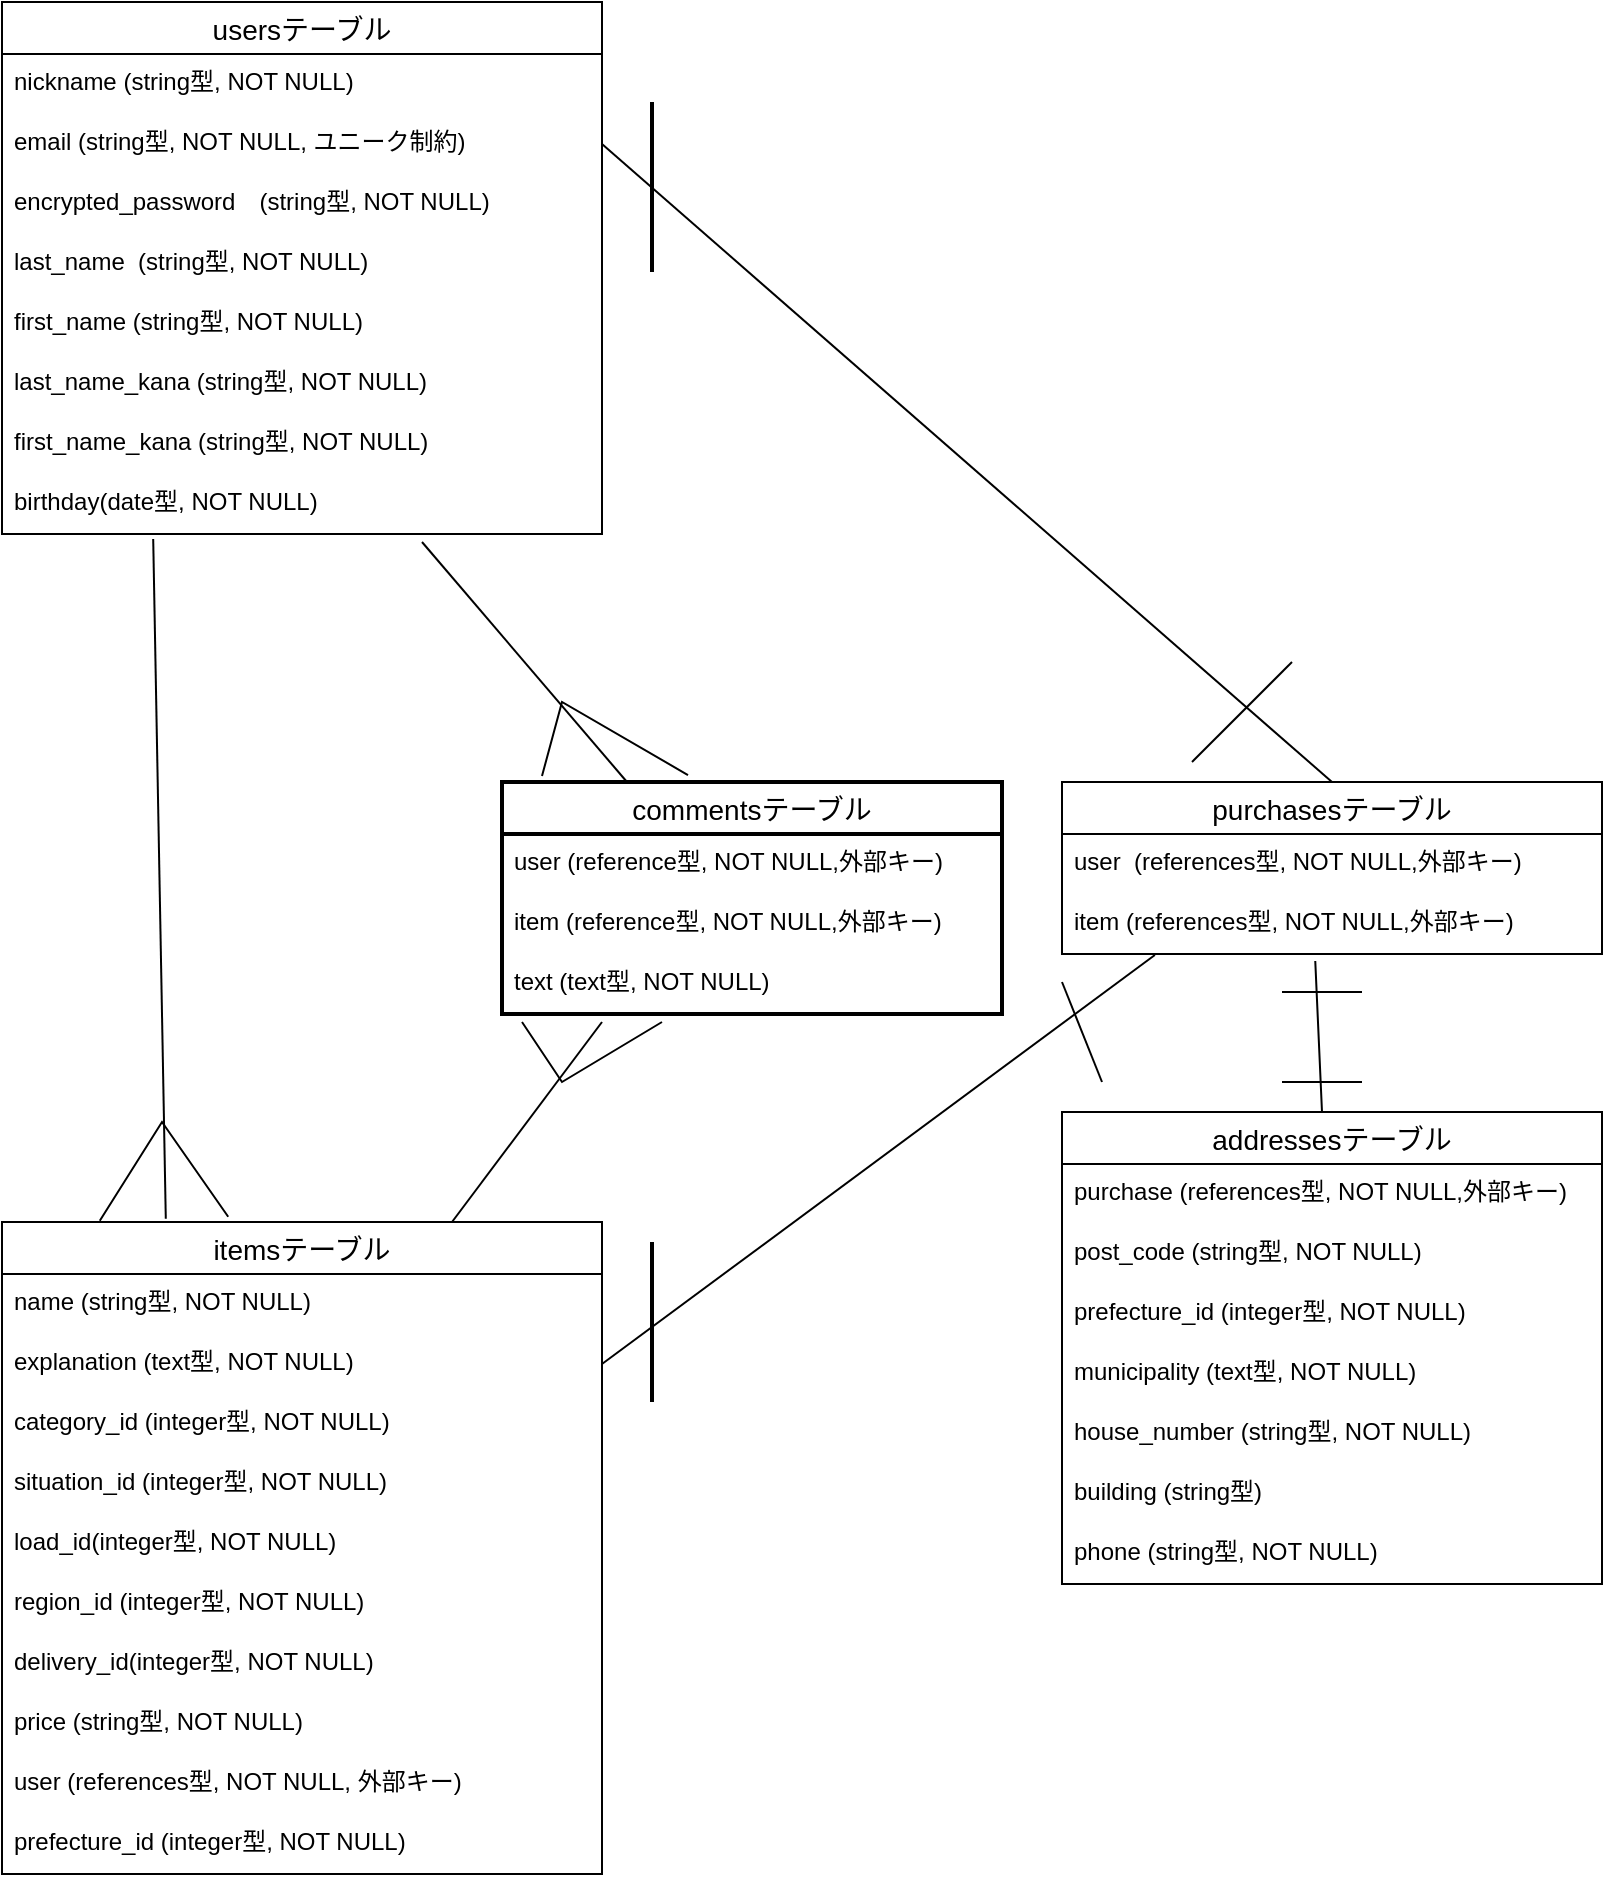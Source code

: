 <mxfile>
    <diagram id="akvXtbyhUwWQ8eH8W-J2" name="ページ1">
        <mxGraphModel dx="1172" dy="984" grid="1" gridSize="10" guides="1" tooltips="1" connect="1" arrows="0" fold="1" page="1" pageScale="1" pageWidth="827" pageHeight="1169" math="0" shadow="0">
            <root>
                <mxCell id="0"/>
                <mxCell id="1" parent="0"/>
                <mxCell id="7" value="usersテーブル" style="swimlane;fontStyle=0;childLayout=stackLayout;horizontal=1;startSize=26;horizontalStack=0;resizeParent=1;resizeParentMax=0;resizeLast=0;collapsible=1;marginBottom=0;align=center;fontSize=14;fontFamily=Helvetica;fontColor=default;fillColor=none;gradientColor=none;rounded=0;" parent="1" vertex="1">
                    <mxGeometry x="10" y="30" width="300" height="266" as="geometry"/>
                </mxCell>
                <mxCell id="8" value="nickname (string型, NOT NULL)&#10;" style="text;strokeColor=none;fillColor=none;spacingLeft=4;spacingRight=4;overflow=hidden;rotatable=0;points=[[0,0.5],[1,0.5]];portConstraint=eastwest;fontSize=12;fontFamily=Helvetica;fontColor=default;rounded=0;" parent="7" vertex="1">
                    <mxGeometry y="26" width="300" height="30" as="geometry"/>
                </mxCell>
                <mxCell id="9" value="email (string型, NOT NULL, ユニーク制約)" style="text;strokeColor=none;fillColor=none;spacingLeft=4;spacingRight=4;overflow=hidden;rotatable=0;points=[[0,0.5],[1,0.5]];portConstraint=eastwest;fontSize=12;fontFamily=Helvetica;fontColor=default;rounded=0;" parent="7" vertex="1">
                    <mxGeometry y="56" width="300" height="30" as="geometry"/>
                </mxCell>
                <mxCell id="10" value="encrypted_password　(string型, NOT NULL)" style="text;strokeColor=none;fillColor=none;spacingLeft=4;spacingRight=4;overflow=hidden;rotatable=0;points=[[0,0.5],[1,0.5]];portConstraint=eastwest;fontSize=12;fontFamily=Helvetica;fontColor=default;rounded=0;" parent="7" vertex="1">
                    <mxGeometry y="86" width="300" height="30" as="geometry"/>
                </mxCell>
                <mxCell id="12" value="last_name  (string型, NOT NULL)" style="text;strokeColor=none;fillColor=none;spacingLeft=4;spacingRight=4;overflow=hidden;rotatable=0;points=[[0,0.5],[1,0.5]];portConstraint=eastwest;fontSize=12;fontFamily=Helvetica;fontColor=default;rounded=0;" parent="7" vertex="1">
                    <mxGeometry y="116" width="300" height="30" as="geometry"/>
                </mxCell>
                <mxCell id="11" value="first_name (string型, NOT NULL)&#10;" style="text;strokeColor=none;fillColor=none;spacingLeft=4;spacingRight=4;overflow=hidden;rotatable=0;points=[[0,0.5],[1,0.5]];portConstraint=eastwest;fontSize=12;fontFamily=Helvetica;fontColor=default;rounded=0;" parent="7" vertex="1">
                    <mxGeometry y="146" width="300" height="30" as="geometry"/>
                </mxCell>
                <mxCell id="15" value="last_name_kana (string型, NOT NULL)" style="text;strokeColor=none;fillColor=none;spacingLeft=4;spacingRight=4;overflow=hidden;rotatable=0;points=[[0,0.5],[1,0.5]];portConstraint=eastwest;fontSize=12;fontFamily=Helvetica;fontColor=default;rounded=0;" parent="7" vertex="1">
                    <mxGeometry y="176" width="300" height="30" as="geometry"/>
                </mxCell>
                <mxCell id="14" value="first_name_kana (string型, NOT NULL)" style="text;strokeColor=none;fillColor=none;spacingLeft=4;spacingRight=4;overflow=hidden;rotatable=0;points=[[0,0.5],[1,0.5]];portConstraint=eastwest;fontSize=12;fontFamily=Helvetica;fontColor=default;rounded=0;" parent="7" vertex="1">
                    <mxGeometry y="206" width="300" height="30" as="geometry"/>
                </mxCell>
                <mxCell id="17" value="birthday(date型, NOT NULL)" style="text;strokeColor=none;fillColor=none;spacingLeft=4;spacingRight=4;overflow=hidden;rotatable=0;points=[[0,0.5],[1,0.5]];portConstraint=eastwest;fontSize=12;fontFamily=Helvetica;fontColor=default;rounded=0;" parent="7" vertex="1">
                    <mxGeometry y="236" width="300" height="30" as="geometry"/>
                </mxCell>
                <mxCell id="127" style="edgeStyle=none;html=1;exitX=0.273;exitY=-0.005;exitDx=0;exitDy=0;strokeColor=default;startArrow=none;startFill=0;endArrow=none;endFill=0;exitPerimeter=0;rounded=0;entryX=0.252;entryY=1.083;entryDx=0;entryDy=0;entryPerimeter=0;" parent="1" source="21" target="17" edge="1">
                    <mxGeometry relative="1" as="geometry">
                        <mxPoint x="90" y="370" as="targetPoint"/>
                    </mxGeometry>
                </mxCell>
                <mxCell id="128" style="edgeStyle=none;html=1;exitX=0.75;exitY=0;exitDx=0;exitDy=0;strokeColor=default;startArrow=none;startFill=0;endArrow=none;endFill=0;rounded=0;" parent="1" source="21" edge="1">
                    <mxGeometry relative="1" as="geometry">
                        <mxPoint x="310" y="540" as="targetPoint"/>
                    </mxGeometry>
                </mxCell>
                <mxCell id="21" value="itemsテーブル" style="swimlane;fontStyle=0;childLayout=stackLayout;horizontal=1;startSize=26;horizontalStack=0;resizeParent=1;resizeParentMax=0;resizeLast=0;collapsible=1;marginBottom=0;align=center;fontSize=14;fontFamily=Helvetica;fontColor=default;fillColor=none;gradientColor=none;rounded=0;" parent="1" vertex="1">
                    <mxGeometry x="10" y="640" width="300" height="326" as="geometry"/>
                </mxCell>
                <mxCell id="22" value="name (string型, NOT NULL)    " style="text;strokeColor=none;fillColor=none;spacingLeft=4;spacingRight=4;overflow=hidden;rotatable=0;points=[[0,0.5],[1,0.5]];portConstraint=eastwest;fontSize=12;fontFamily=Helvetica;fontColor=default;rounded=0;" parent="21" vertex="1">
                    <mxGeometry y="26" width="300" height="30" as="geometry"/>
                </mxCell>
                <mxCell id="23" value="explanation (text型, NOT NULL)" style="text;strokeColor=none;fillColor=none;spacingLeft=4;spacingRight=4;overflow=hidden;rotatable=0;points=[[0,0.5],[1,0.5]];portConstraint=eastwest;fontSize=12;fontFamily=Helvetica;fontColor=default;rounded=0;" parent="21" vertex="1">
                    <mxGeometry y="56" width="300" height="30" as="geometry"/>
                </mxCell>
                <mxCell id="25" value="category_id (integer型, NOT NULL)" style="text;strokeColor=none;fillColor=none;spacingLeft=4;spacingRight=4;overflow=hidden;rotatable=0;points=[[0,0.5],[1,0.5]];portConstraint=eastwest;fontSize=12;fontFamily=Helvetica;fontColor=default;rounded=0;" parent="21" vertex="1">
                    <mxGeometry y="86" width="300" height="30" as="geometry"/>
                </mxCell>
                <mxCell id="24" value="situation_id (integer型, NOT NULL)" style="text;strokeColor=none;fillColor=none;spacingLeft=4;spacingRight=4;overflow=hidden;rotatable=0;points=[[0,0.5],[1,0.5]];portConstraint=eastwest;fontSize=12;fontFamily=Helvetica;fontColor=default;rounded=0;" parent="21" vertex="1">
                    <mxGeometry y="116" width="300" height="30" as="geometry"/>
                </mxCell>
                <mxCell id="26" value="load_id(integer型, NOT NULL)" style="text;strokeColor=none;fillColor=none;spacingLeft=4;spacingRight=4;overflow=hidden;rotatable=0;points=[[0,0.5],[1,0.5]];portConstraint=eastwest;fontSize=12;fontFamily=Helvetica;fontColor=default;rounded=0;" parent="21" vertex="1">
                    <mxGeometry y="146" width="300" height="30" as="geometry"/>
                </mxCell>
                <mxCell id="27" value="region_id (integer型, NOT NULL)" style="text;strokeColor=none;fillColor=none;spacingLeft=4;spacingRight=4;overflow=hidden;rotatable=0;points=[[0,0.5],[1,0.5]];portConstraint=eastwest;fontSize=12;fontFamily=Helvetica;fontColor=default;rounded=0;" parent="21" vertex="1">
                    <mxGeometry y="176" width="300" height="30" as="geometry"/>
                </mxCell>
                <mxCell id="28" value="delivery_id(integer型, NOT NULL)" style="text;strokeColor=none;fillColor=none;spacingLeft=4;spacingRight=4;overflow=hidden;rotatable=0;points=[[0,0.5],[1,0.5]];portConstraint=eastwest;fontSize=12;fontFamily=Helvetica;fontColor=default;rounded=0;" parent="21" vertex="1">
                    <mxGeometry y="206" width="300" height="30" as="geometry"/>
                </mxCell>
                <mxCell id="29" value="price (string型, NOT NULL)" style="text;strokeColor=none;fillColor=none;spacingLeft=4;spacingRight=4;overflow=hidden;rotatable=0;points=[[0,0.5],[1,0.5]];portConstraint=eastwest;fontSize=12;fontFamily=Helvetica;fontColor=default;rounded=0;" parent="21" vertex="1">
                    <mxGeometry y="236" width="300" height="30" as="geometry"/>
                </mxCell>
                <mxCell id="32" value="user (references型, NOT NULL, 外部キー)" style="text;strokeColor=none;fillColor=none;spacingLeft=4;spacingRight=4;overflow=hidden;rotatable=0;points=[[0,0.5],[1,0.5]];portConstraint=eastwest;fontSize=12;fontFamily=Helvetica;fontColor=default;rounded=0;" parent="21" vertex="1">
                    <mxGeometry y="266" width="300" height="30" as="geometry"/>
                </mxCell>
                <mxCell id="136" value="prefecture_id (integer型, NOT NULL)" style="text;strokeColor=none;fillColor=none;spacingLeft=4;spacingRight=4;overflow=hidden;rotatable=0;points=[[0,0.5],[1,0.5]];portConstraint=eastwest;fontSize=12;" vertex="1" parent="21">
                    <mxGeometry y="296" width="300" height="30" as="geometry"/>
                </mxCell>
                <mxCell id="33" value="purchasesテーブル" style="swimlane;fontStyle=0;childLayout=stackLayout;horizontal=1;startSize=26;horizontalStack=0;resizeParent=1;resizeParentMax=0;resizeLast=0;collapsible=1;marginBottom=0;align=center;fontSize=14;fontFamily=Helvetica;fontColor=default;fillColor=none;gradientColor=none;rounded=0;" parent="1" vertex="1">
                    <mxGeometry x="540" y="420" width="270" height="86" as="geometry"/>
                </mxCell>
                <mxCell id="34" value="user  (references型, NOT NULL,外部キー)" style="text;strokeColor=none;fillColor=none;spacingLeft=4;spacingRight=4;overflow=hidden;rotatable=0;points=[[0,0.5],[1,0.5]];portConstraint=eastwest;fontSize=12;fontFamily=Helvetica;fontColor=default;rounded=0;" parent="33" vertex="1">
                    <mxGeometry y="26" width="270" height="30" as="geometry"/>
                </mxCell>
                <mxCell id="35" value="item (references型, NOT NULL,外部キー)" style="text;strokeColor=none;fillColor=none;spacingLeft=4;spacingRight=4;overflow=hidden;rotatable=0;points=[[0,0.5],[1,0.5]];portConstraint=eastwest;fontSize=12;fontFamily=Helvetica;fontColor=default;rounded=0;" parent="33" vertex="1">
                    <mxGeometry y="56" width="270" height="30" as="geometry"/>
                </mxCell>
                <mxCell id="120" style="edgeStyle=none;html=1;exitX=0.5;exitY=0;exitDx=0;exitDy=0;entryX=0.469;entryY=1.117;entryDx=0;entryDy=0;entryPerimeter=0;strokeColor=default;startArrow=none;startFill=0;endArrow=none;endFill=0;rounded=0;" parent="1" source="41" target="35" edge="1">
                    <mxGeometry relative="1" as="geometry">
                        <mxPoint x="669.87" y="530" as="targetPoint"/>
                        <Array as="points">
                            <mxPoint x="670" y="585"/>
                        </Array>
                    </mxGeometry>
                </mxCell>
                <mxCell id="41" value="addressesテーブル" style="swimlane;fontStyle=0;childLayout=stackLayout;horizontal=1;startSize=26;horizontalStack=0;resizeParent=1;resizeParentMax=0;resizeLast=0;collapsible=1;marginBottom=0;align=center;fontSize=14;fontFamily=Helvetica;fontColor=default;fillColor=none;gradientColor=none;rounded=0;" parent="1" vertex="1">
                    <mxGeometry x="540" y="585" width="270" height="236" as="geometry"/>
                </mxCell>
                <mxCell id="114" value="purchase (references型, NOT NULL,外部キー)" style="text;strokeColor=none;fillColor=none;spacingLeft=4;spacingRight=4;overflow=hidden;rotatable=0;points=[[0,0.5],[1,0.5]];portConstraint=eastwest;fontSize=12;rounded=0;" parent="41" vertex="1">
                    <mxGeometry y="26" width="270" height="30" as="geometry"/>
                </mxCell>
                <mxCell id="42" value="post_code (string型, NOT NULL)" style="text;strokeColor=none;fillColor=none;spacingLeft=4;spacingRight=4;overflow=hidden;rotatable=0;points=[[0,0.5],[1,0.5]];portConstraint=eastwest;fontSize=12;fontFamily=Helvetica;fontColor=default;rounded=0;" parent="41" vertex="1">
                    <mxGeometry y="56" width="270" height="30" as="geometry"/>
                </mxCell>
                <mxCell id="43" value="prefecture_id (integer型, NOT NULL)" style="text;strokeColor=none;fillColor=none;spacingLeft=4;spacingRight=4;overflow=hidden;rotatable=0;points=[[0,0.5],[1,0.5]];portConstraint=eastwest;fontSize=12;fontFamily=Helvetica;fontColor=default;rounded=0;" parent="41" vertex="1">
                    <mxGeometry y="86" width="270" height="30" as="geometry"/>
                </mxCell>
                <mxCell id="44" value="municipality (text型, NOT NULL)" style="text;strokeColor=none;fillColor=none;spacingLeft=4;spacingRight=4;overflow=hidden;rotatable=0;points=[[0,0.5],[1,0.5]];portConstraint=eastwest;fontSize=12;fontFamily=Helvetica;fontColor=default;rounded=0;" parent="41" vertex="1">
                    <mxGeometry y="116" width="270" height="30" as="geometry"/>
                </mxCell>
                <mxCell id="45" value="house_number (string型, NOT NULL)" style="text;strokeColor=none;fillColor=none;spacingLeft=4;spacingRight=4;overflow=hidden;rotatable=0;points=[[0,0.5],[1,0.5]];portConstraint=eastwest;fontSize=12;fontFamily=Helvetica;fontColor=default;rounded=0;" parent="41" vertex="1">
                    <mxGeometry y="146" width="270" height="30" as="geometry"/>
                </mxCell>
                <mxCell id="46" value="building (string型)" style="text;strokeColor=none;fillColor=none;spacingLeft=4;spacingRight=4;overflow=hidden;rotatable=0;points=[[0,0.5],[1,0.5]];portConstraint=eastwest;fontSize=12;fontFamily=Helvetica;fontColor=default;rounded=0;" parent="41" vertex="1">
                    <mxGeometry y="176" width="270" height="30" as="geometry"/>
                </mxCell>
                <mxCell id="47" value="phone (string型, NOT NULL)" style="text;strokeColor=none;fillColor=none;spacingLeft=4;spacingRight=4;overflow=hidden;rotatable=0;points=[[0,0.5],[1,0.5]];portConstraint=eastwest;fontSize=12;fontFamily=Helvetica;fontColor=default;rounded=0;" parent="41" vertex="1">
                    <mxGeometry y="206" width="270" height="30" as="geometry"/>
                </mxCell>
                <mxCell id="59" value="" style="line;strokeWidth=1;rotatable=0;dashed=0;labelPosition=right;align=left;verticalAlign=middle;spacingTop=0;spacingLeft=6;points=[];portConstraint=eastwest;fontFamily=Helvetica;fontSize=12;fontColor=default;fillColor=none;gradientColor=none;rounded=0;" parent="1" vertex="1">
                    <mxGeometry x="650" y="520" width="40" height="10" as="geometry"/>
                </mxCell>
                <mxCell id="72" value="" style="line;strokeWidth=2;html=1;fontFamily=Helvetica;fontSize=12;fontColor=default;fillColor=none;gradientColor=none;direction=south;rounded=0;" parent="1" vertex="1">
                    <mxGeometry x="330" y="80" width="10" height="85" as="geometry"/>
                </mxCell>
                <mxCell id="73" value="" style="line;strokeWidth=2;html=1;fontFamily=Helvetica;fontSize=12;fontColor=default;fillColor=none;gradientColor=none;direction=south;rounded=0;" parent="1" vertex="1">
                    <mxGeometry x="330" y="650" width="10" height="80" as="geometry"/>
                </mxCell>
                <mxCell id="95" style="edgeStyle=none;html=1;exitX=1;exitY=0.5;exitDx=0;exitDy=0;entryX=0.037;entryY=0.833;entryDx=0;entryDy=0;entryPerimeter=0;fontFamily=Helvetica;fontSize=12;fontColor=default;strokeColor=none;rounded=0;" parent="1" source="26" target="46" edge="1">
                    <mxGeometry relative="1" as="geometry"/>
                </mxCell>
                <mxCell id="113" style="edgeStyle=none;html=1;exitX=1;exitY=0.5;exitDx=0;exitDy=0;entryX=0.004;entryY=0.217;entryDx=0;entryDy=0;entryPerimeter=0;startArrow=none;startFill=0;rounded=0;strokeColor=none;" parent="1" source="27" target="47" edge="1">
                    <mxGeometry relative="1" as="geometry"/>
                </mxCell>
                <mxCell id="116" style="edgeStyle=none;html=1;exitX=1;exitY=0.5;exitDx=0;exitDy=0;strokeColor=default;startArrow=none;startFill=0;endArrow=none;endFill=0;rounded=0;entryX=0.172;entryY=1.017;entryDx=0;entryDy=0;entryPerimeter=0;" parent="1" source="23" target="35" edge="1">
                    <mxGeometry relative="1" as="geometry">
                        <mxPoint x="580" y="540" as="targetPoint"/>
                    </mxGeometry>
                </mxCell>
                <mxCell id="118" style="edgeStyle=none;html=1;exitX=1;exitY=0.5;exitDx=0;exitDy=0;entryX=0.5;entryY=0;entryDx=0;entryDy=0;strokeColor=default;startArrow=none;startFill=0;endArrow=none;endFill=0;rounded=0;" parent="1" source="9" target="33" edge="1">
                    <mxGeometry relative="1" as="geometry"/>
                </mxCell>
                <mxCell id="122" value="" style="endArrow=none;html=1;strokeColor=default;rounded=0;" parent="1" edge="1">
                    <mxGeometry width="50" height="50" relative="1" as="geometry">
                        <mxPoint x="650" y="570" as="sourcePoint"/>
                        <mxPoint x="690" y="570" as="targetPoint"/>
                        <Array as="points">
                            <mxPoint x="670" y="570"/>
                        </Array>
                    </mxGeometry>
                </mxCell>
                <mxCell id="129" style="edgeStyle=none;html=1;exitX=0.25;exitY=0;exitDx=0;exitDy=0;strokeColor=default;startArrow=none;startFill=0;endArrow=none;endFill=0;rounded=0;entryX=0.7;entryY=1.133;entryDx=0;entryDy=0;entryPerimeter=0;" parent="1" source="123" target="17" edge="1">
                    <mxGeometry relative="1" as="geometry">
                        <mxPoint x="250" y="330" as="targetPoint"/>
                    </mxGeometry>
                </mxCell>
                <mxCell id="123" value="commentsテーブル" style="swimlane;fontStyle=0;childLayout=stackLayout;horizontal=1;startSize=26;horizontalStack=0;resizeParent=1;resizeParentMax=0;resizeLast=0;collapsible=1;marginBottom=0;align=center;fontSize=14;strokeWidth=2;rounded=0;" parent="1" vertex="1">
                    <mxGeometry x="260" y="420" width="250" height="116" as="geometry"/>
                </mxCell>
                <mxCell id="124" value="user (reference型, NOT NULL,外部キー)" style="text;strokeColor=none;fillColor=none;spacingLeft=4;spacingRight=4;overflow=hidden;rotatable=0;points=[[0,0.5],[1,0.5]];portConstraint=eastwest;fontSize=12;strokeWidth=2;rounded=0;" parent="123" vertex="1">
                    <mxGeometry y="26" width="250" height="30" as="geometry"/>
                </mxCell>
                <mxCell id="125" value="item (reference型, NOT NULL,外部キー)" style="text;strokeColor=none;fillColor=none;spacingLeft=4;spacingRight=4;overflow=hidden;rotatable=0;points=[[0,0.5],[1,0.5]];portConstraint=eastwest;fontSize=12;strokeWidth=2;rounded=0;" parent="123" vertex="1">
                    <mxGeometry y="56" width="250" height="30" as="geometry"/>
                </mxCell>
                <mxCell id="126" value="text (text型, NOT NULL)" style="text;strokeColor=none;fillColor=none;spacingLeft=4;spacingRight=4;overflow=hidden;rotatable=0;points=[[0,0.5],[1,0.5]];portConstraint=eastwest;fontSize=12;strokeWidth=2;rounded=0;" parent="123" vertex="1">
                    <mxGeometry y="86" width="250" height="30" as="geometry"/>
                </mxCell>
                <mxCell id="130" value="" style="endArrow=none;html=1;strokeColor=default;entryX=0.372;entryY=-0.03;entryDx=0;entryDy=0;entryPerimeter=0;rounded=0;" parent="1" target="123" edge="1">
                    <mxGeometry width="50" height="50" relative="1" as="geometry">
                        <mxPoint x="280" y="417" as="sourcePoint"/>
                        <mxPoint x="320" y="370" as="targetPoint"/>
                        <Array as="points">
                            <mxPoint x="290" y="380"/>
                        </Array>
                    </mxGeometry>
                </mxCell>
                <mxCell id="133" value="" style="endArrow=none;html=1;strokeColor=default;entryX=0.377;entryY=-0.008;entryDx=0;entryDy=0;entryPerimeter=0;exitX=0.163;exitY=-0.002;exitDx=0;exitDy=0;exitPerimeter=0;rounded=0;" parent="1" source="21" target="21" edge="1">
                    <mxGeometry width="50" height="50" relative="1" as="geometry">
                        <mxPoint x="60" y="660" as="sourcePoint"/>
                        <mxPoint x="110" y="610" as="targetPoint"/>
                        <Array as="points">
                            <mxPoint x="90" y="590"/>
                        </Array>
                    </mxGeometry>
                </mxCell>
                <mxCell id="134" value="" style="endArrow=none;html=1;strokeColor=default;rounded=0;" parent="1" edge="1">
                    <mxGeometry width="50" height="50" relative="1" as="geometry">
                        <mxPoint x="605" y="410" as="sourcePoint"/>
                        <mxPoint x="655" y="360" as="targetPoint"/>
                    </mxGeometry>
                </mxCell>
                <mxCell id="135" value="" style="endArrow=none;html=1;strokeColor=default;rounded=0;" parent="1" edge="1">
                    <mxGeometry width="50" height="50" relative="1" as="geometry">
                        <mxPoint x="540" y="520" as="sourcePoint"/>
                        <mxPoint x="560" y="570" as="targetPoint"/>
                    </mxGeometry>
                </mxCell>
                <mxCell id="131" value="" style="endArrow=none;html=1;strokeColor=default;rounded=0;" parent="1" edge="1">
                    <mxGeometry width="50" height="50" relative="1" as="geometry">
                        <mxPoint x="270" y="540" as="sourcePoint"/>
                        <mxPoint x="340" y="540" as="targetPoint"/>
                        <Array as="points">
                            <mxPoint x="290" y="570"/>
                        </Array>
                    </mxGeometry>
                </mxCell>
            </root>
        </mxGraphModel>
    </diagram>
</mxfile>